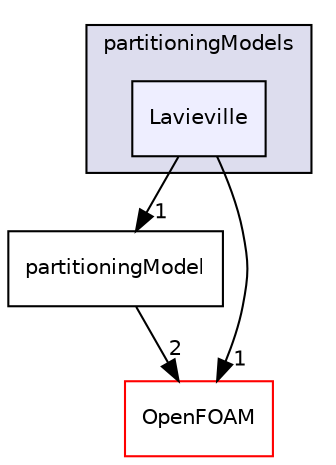 digraph "src/phaseSystemModels/reactingEulerFoam/derivedFvPatchFields/wallBoilingSubModels/partitioningModels/Lavieville" {
  bgcolor=transparent;
  compound=true
  node [ fontsize="10", fontname="Helvetica"];
  edge [ labelfontsize="10", labelfontname="Helvetica"];
  subgraph clusterdir_8421d5e6494c5427c011797505162b91 {
    graph [ bgcolor="#ddddee", pencolor="black", label="partitioningModels" fontname="Helvetica", fontsize="10", URL="dir_8421d5e6494c5427c011797505162b91.html"]
  dir_7391a423670fcd816de8445bddd9c638 [shape=box, label="Lavieville", style="filled", fillcolor="#eeeeff", pencolor="black", URL="dir_7391a423670fcd816de8445bddd9c638.html"];
  }
  dir_27d3a86bd31bfc788d6239a7c573eb9f [shape=box label="partitioningModel" URL="dir_27d3a86bd31bfc788d6239a7c573eb9f.html"];
  dir_c5473ff19b20e6ec4dfe5c310b3778a8 [shape=box label="OpenFOAM" color="red" URL="dir_c5473ff19b20e6ec4dfe5c310b3778a8.html"];
  dir_27d3a86bd31bfc788d6239a7c573eb9f->dir_c5473ff19b20e6ec4dfe5c310b3778a8 [headlabel="2", labeldistance=1.5 headhref="dir_003034_002151.html"];
  dir_7391a423670fcd816de8445bddd9c638->dir_27d3a86bd31bfc788d6239a7c573eb9f [headlabel="1", labeldistance=1.5 headhref="dir_003033_003034.html"];
  dir_7391a423670fcd816de8445bddd9c638->dir_c5473ff19b20e6ec4dfe5c310b3778a8 [headlabel="1", labeldistance=1.5 headhref="dir_003033_002151.html"];
}
